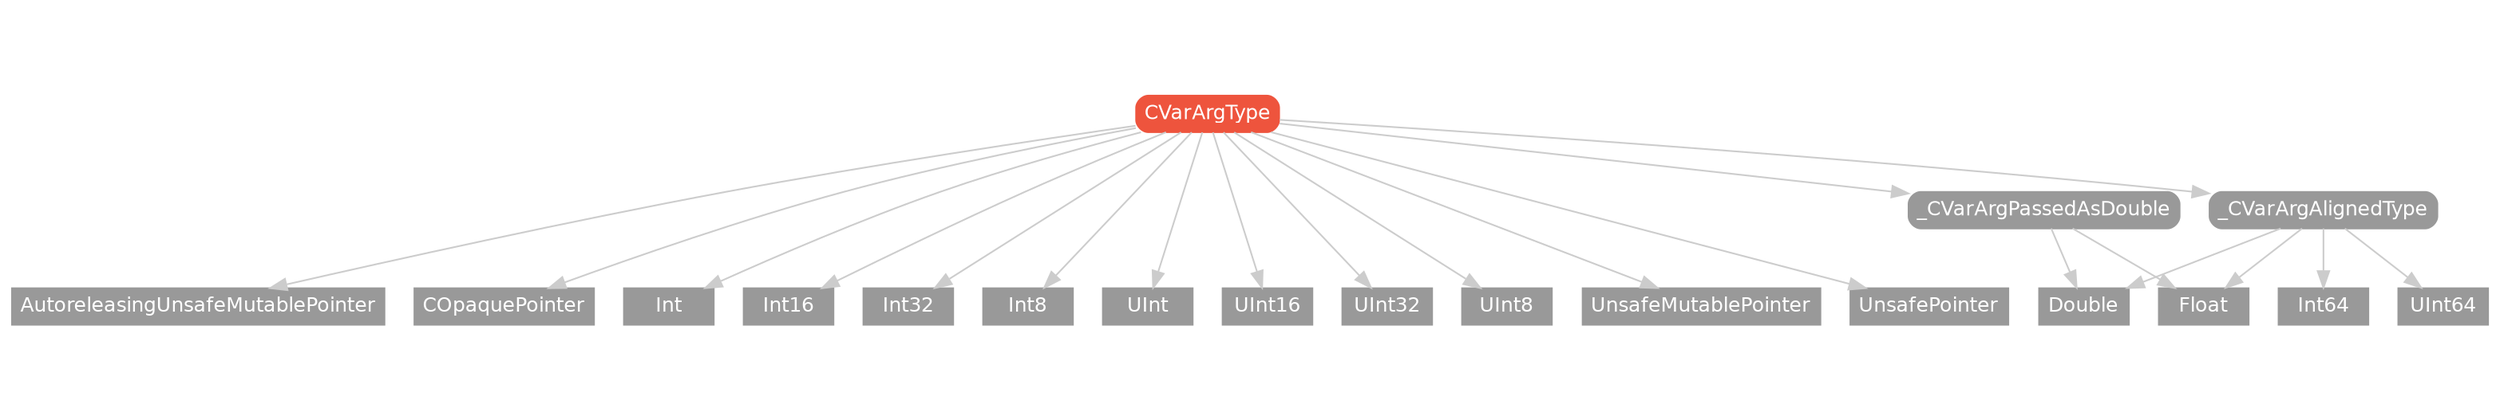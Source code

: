strict digraph "CVarArgType - Type Hierarchy - SwiftDoc.org" {
    pad="0.1,0.8"
    node [shape=box, style="filled,rounded", color="#999999", fillcolor="#999999", fontcolor=white, fontname=Helvetica, fontnames="Helvetica,sansserif", fontsize=12, margin="0.07,0.05", height="0.3"]
    edge [color="#cccccc"]
    "AutoreleasingUnsafeMutablePointer" [URL="/type/AutoreleasingUnsafeMutablePointer/hierarchy/", style=filled]
    "COpaquePointer" [URL="/type/COpaquePointer/hierarchy/", style=filled]
    "CVarArgType" [URL="/protocol/CVarArgType/", style="filled,rounded", fillcolor="#ee543d", color="#ee543d"]
    "Double" [URL="/type/Double/hierarchy/", style=filled]
    "Float" [URL="/type/Float/hierarchy/", style=filled]
    "Int" [URL="/type/Int/hierarchy/", style=filled]
    "Int16" [URL="/type/Int16/hierarchy/", style=filled]
    "Int32" [URL="/type/Int32/hierarchy/", style=filled]
    "Int64" [URL="/type/Int64/hierarchy/", style=filled]
    "Int8" [URL="/type/Int8/hierarchy/", style=filled]
    "UInt" [URL="/type/UInt/hierarchy/", style=filled]
    "UInt16" [URL="/type/UInt16/hierarchy/", style=filled]
    "UInt32" [URL="/type/UInt32/hierarchy/", style=filled]
    "UInt64" [URL="/type/UInt64/hierarchy/", style=filled]
    "UInt8" [URL="/type/UInt8/hierarchy/", style=filled]
    "UnsafeMutablePointer" [URL="/type/UnsafeMutablePointer/hierarchy/", style=filled]
    "UnsafePointer" [URL="/type/UnsafePointer/hierarchy/", style=filled]
    "_CVarArgAlignedType" [URL="/protocol/_CVarArgAlignedType/hierarchy/"]
    "_CVarArgPassedAsDouble" [URL="/protocol/_CVarArgPassedAsDouble/hierarchy/"]    "CVarArgType" -> "AutoreleasingUnsafeMutablePointer"
    "CVarArgType" -> "COpaquePointer"
    "CVarArgType" -> "Int"
    "CVarArgType" -> "Int16"
    "CVarArgType" -> "Int32"
    "CVarArgType" -> "Int8"
    "CVarArgType" -> "UInt"
    "CVarArgType" -> "UInt16"
    "CVarArgType" -> "UInt32"
    "CVarArgType" -> "UInt8"
    "CVarArgType" -> "UnsafeMutablePointer"
    "CVarArgType" -> "UnsafePointer"
    "CVarArgType" -> "_CVarArgAlignedType"
    "CVarArgType" -> "_CVarArgPassedAsDouble"
    "_CVarArgAlignedType" -> "Double"
    "_CVarArgAlignedType" -> "Float"
    "_CVarArgAlignedType" -> "Int64"
    "_CVarArgAlignedType" -> "UInt64"
    "_CVarArgPassedAsDouble" -> "Double"
    "_CVarArgPassedAsDouble" -> "Float"
    subgraph Types {
        rank = max; "AutoreleasingUnsafeMutablePointer"; "COpaquePointer"; "Int"; "Int16"; "Int32"; "Int8"; "UInt"; "UInt16"; "UInt32"; "UInt8"; "UnsafeMutablePointer"; "UnsafePointer"; "Double"; "Float"; "Int64"; "UInt64";
    }
}